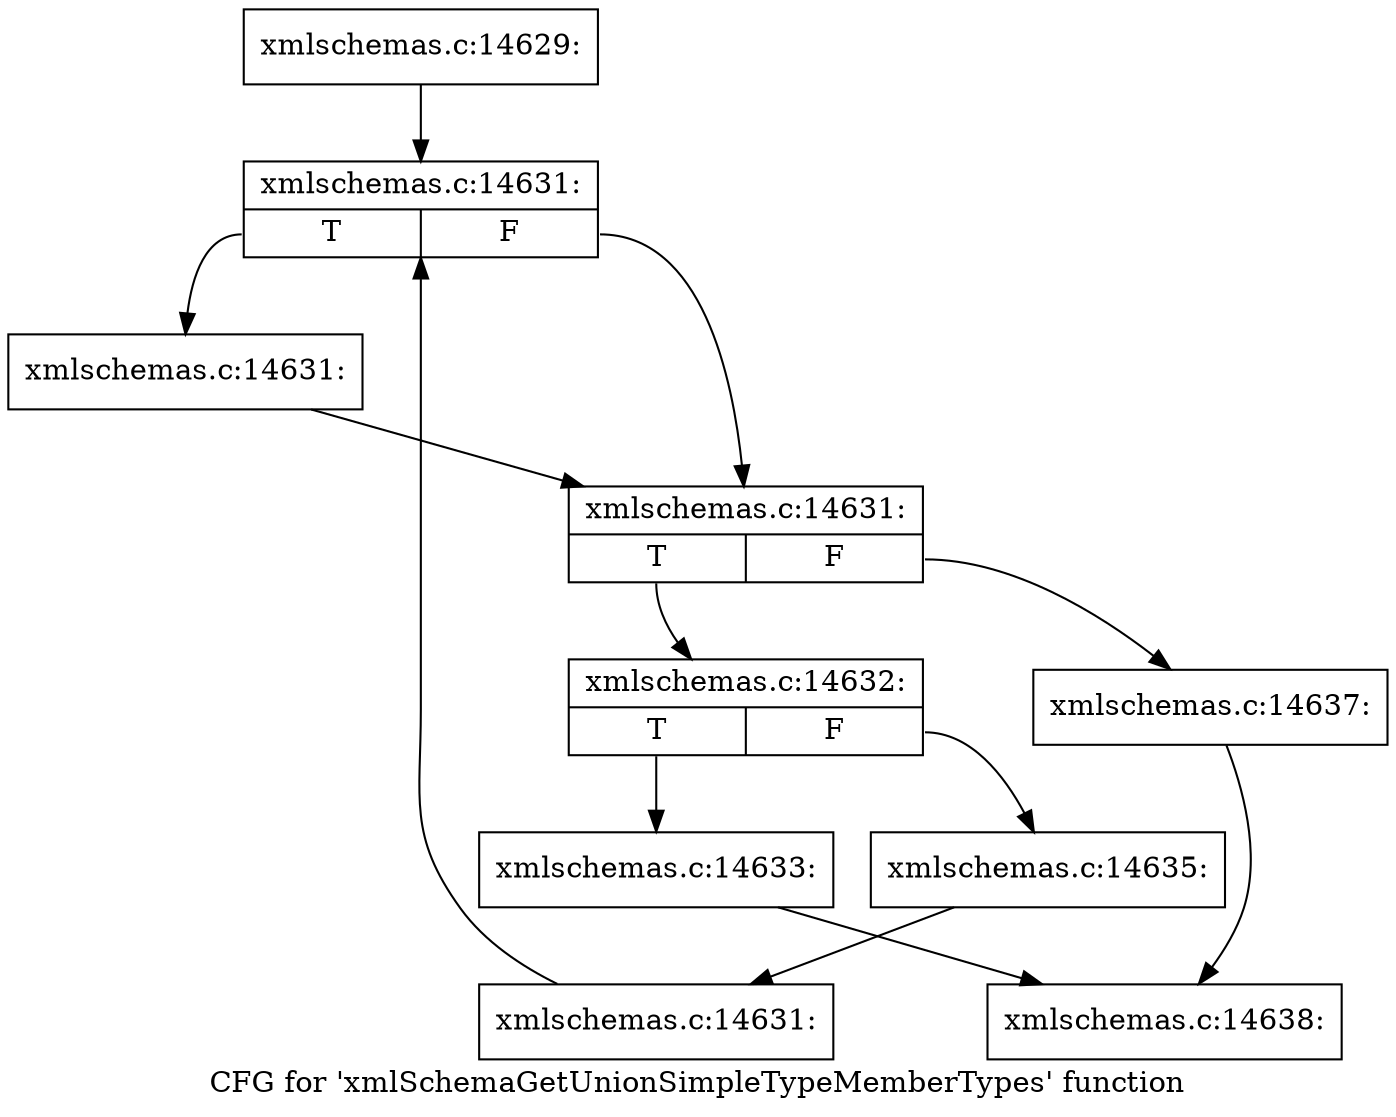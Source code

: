 digraph "CFG for 'xmlSchemaGetUnionSimpleTypeMemberTypes' function" {
	label="CFG for 'xmlSchemaGetUnionSimpleTypeMemberTypes' function";

	Node0x512d8b0 [shape=record,label="{xmlschemas.c:14629:}"];
	Node0x512d8b0 -> Node0x5132a10;
	Node0x5132a10 [shape=record,label="{xmlschemas.c:14631:|{<s0>T|<s1>F}}"];
	Node0x5132a10:s0 -> Node0x512db10;
	Node0x5132a10:s1 -> Node0x512dac0;
	Node0x512db10 [shape=record,label="{xmlschemas.c:14631:}"];
	Node0x512db10 -> Node0x512dac0;
	Node0x512dac0 [shape=record,label="{xmlschemas.c:14631:|{<s0>T|<s1>F}}"];
	Node0x512dac0:s0 -> Node0x5133690;
	Node0x512dac0:s1 -> Node0x512da40;
	Node0x5133690 [shape=record,label="{xmlschemas.c:14632:|{<s0>T|<s1>F}}"];
	Node0x5133690:s0 -> Node0x5133880;
	Node0x5133690:s1 -> Node0x5133920;
	Node0x5133880 [shape=record,label="{xmlschemas.c:14633:}"];
	Node0x5133880 -> Node0x5132b40;
	Node0x5133920 [shape=record,label="{xmlschemas.c:14635:}"];
	Node0x5133920 -> Node0x51338d0;
	Node0x51338d0 [shape=record,label="{xmlschemas.c:14631:}"];
	Node0x51338d0 -> Node0x5132a10;
	Node0x512da40 [shape=record,label="{xmlschemas.c:14637:}"];
	Node0x512da40 -> Node0x5132b40;
	Node0x5132b40 [shape=record,label="{xmlschemas.c:14638:}"];
}
